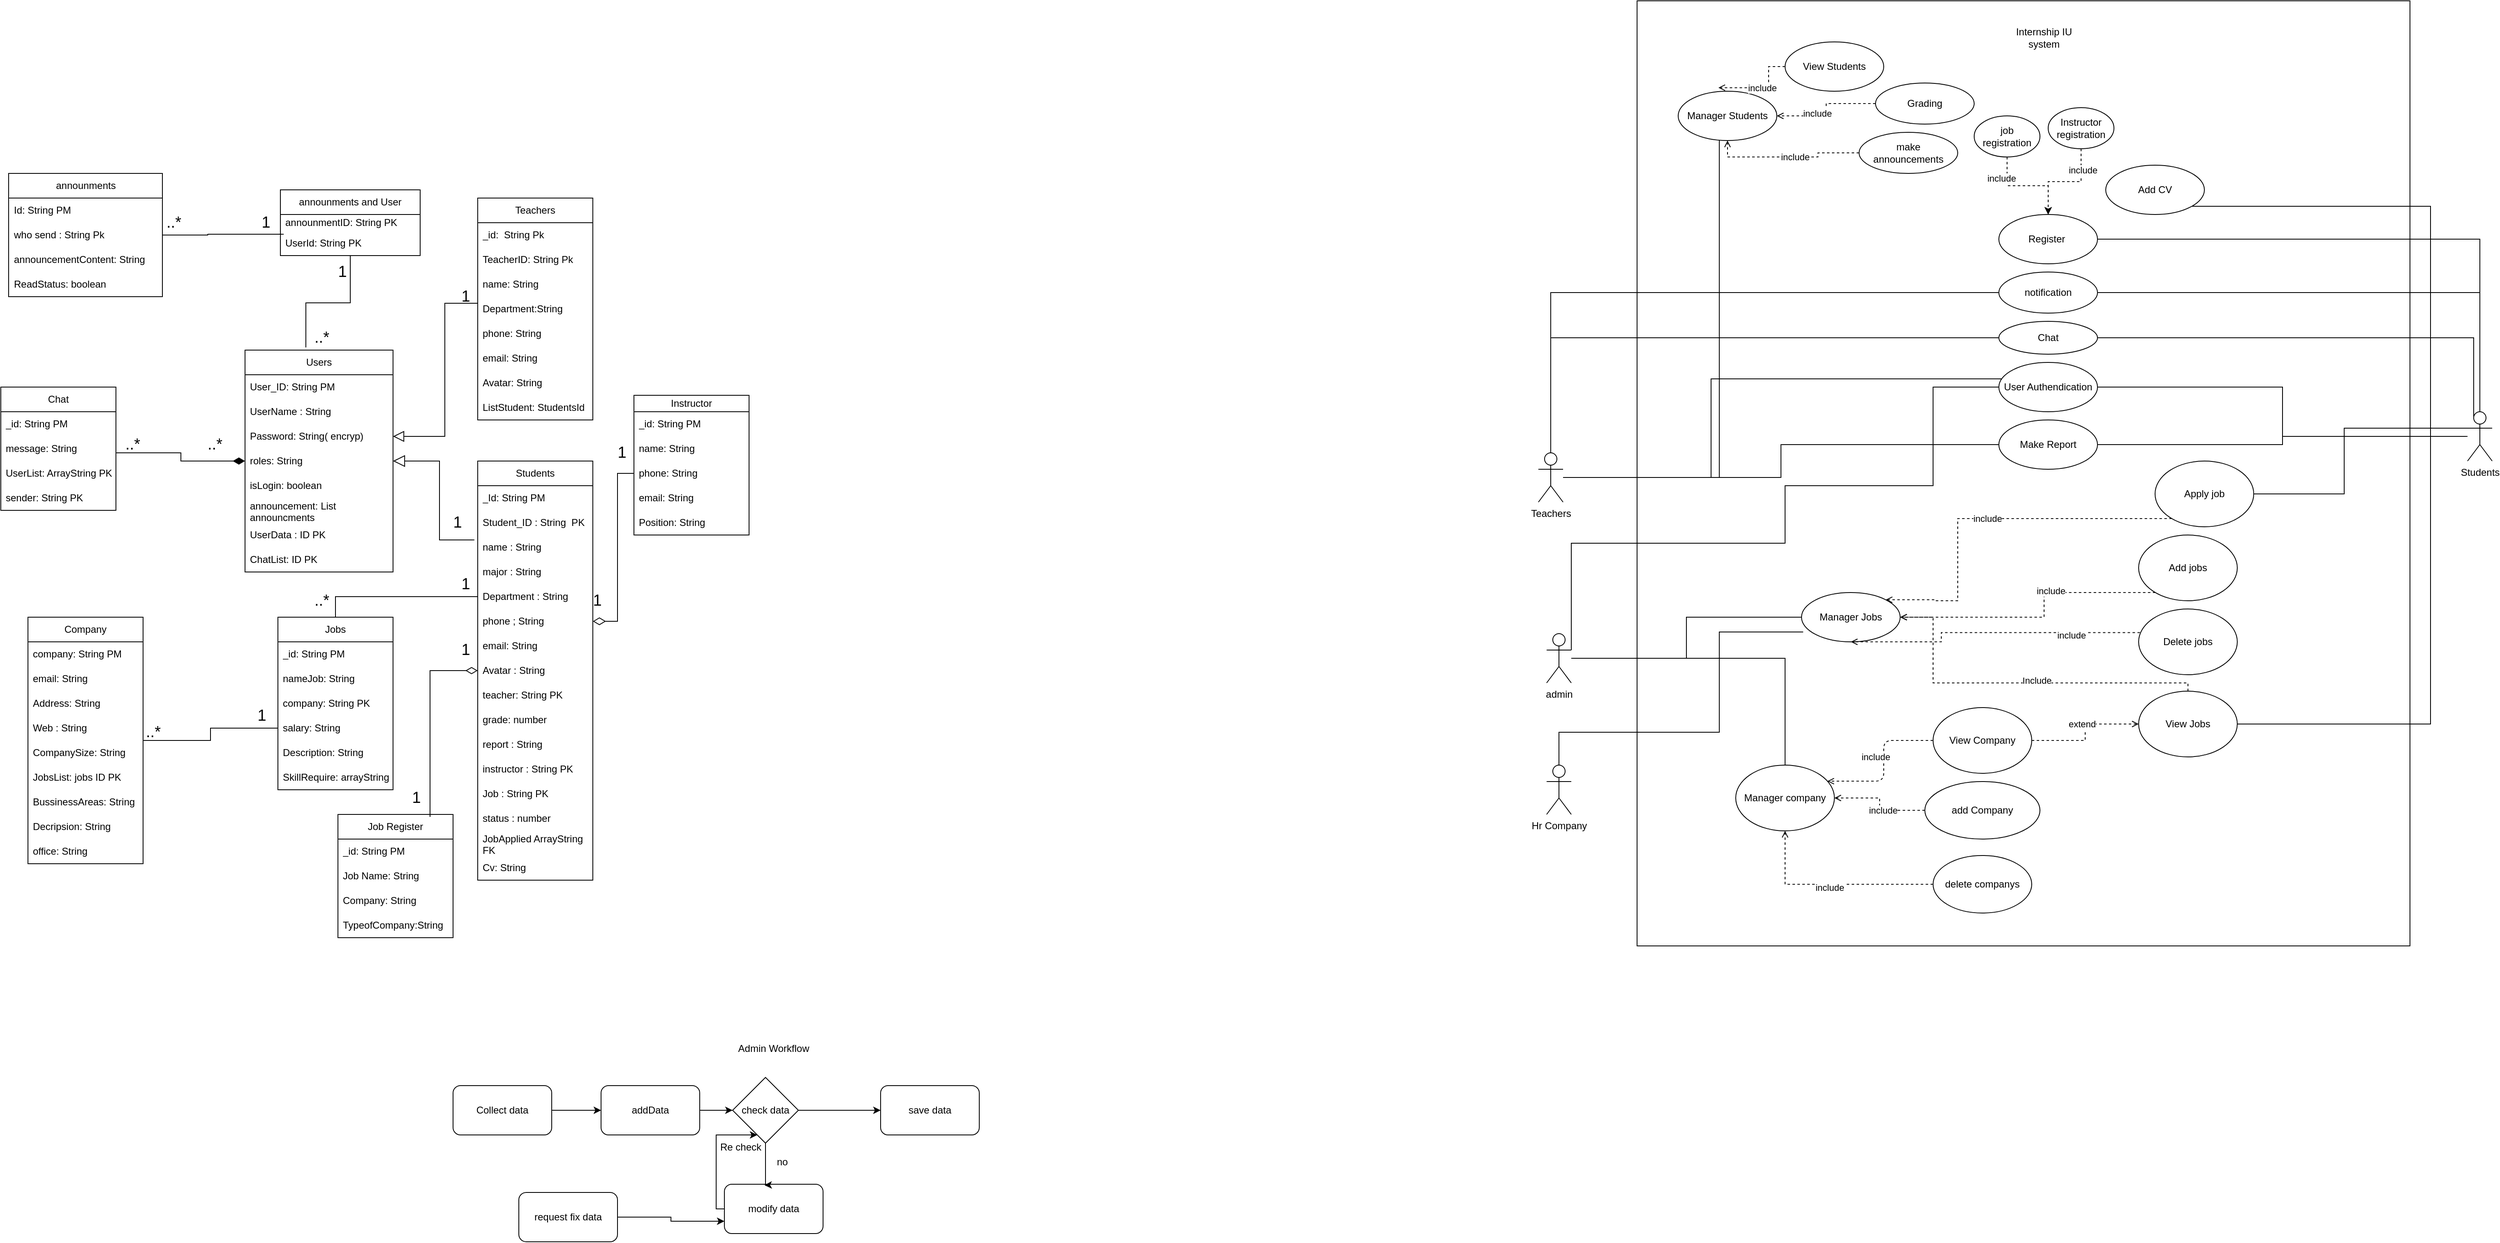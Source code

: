 <mxfile version="24.0.6" type="device">
  <diagram name="Page-1" id="r9M0tZBrTMSaQmOEoChf">
    <mxGraphModel dx="4547" dy="1111" grid="1" gridSize="10" guides="1" tooltips="1" connect="1" arrows="1" fold="1" page="1" pageScale="1" pageWidth="827" pageHeight="1169" background="none" math="0" shadow="0">
      <root>
        <mxCell id="0" />
        <mxCell id="1" parent="0" />
        <mxCell id="BqlAcqcdKuZovbx-BmJO-4" value="" style="rounded=0;whiteSpace=wrap;html=1;" parent="1" vertex="1">
          <mxGeometry x="-110" width="940" height="1150" as="geometry" />
        </mxCell>
        <mxCell id="BqlAcqcdKuZovbx-BmJO-5" value="User Authendication" style="ellipse;whiteSpace=wrap;html=1;" parent="1" vertex="1">
          <mxGeometry x="330" y="440" width="120" height="60" as="geometry" />
        </mxCell>
        <mxCell id="BqlAcqcdKuZovbx-BmJO-6" value="Add CV" style="ellipse;whiteSpace=wrap;html=1;" parent="1" vertex="1">
          <mxGeometry x="460" y="200" width="120" height="60" as="geometry" />
        </mxCell>
        <mxCell id="BqlAcqcdKuZovbx-BmJO-7" value="Make Report" style="ellipse;whiteSpace=wrap;html=1;" parent="1" vertex="1">
          <mxGeometry x="330" y="510" width="120" height="60" as="geometry" />
        </mxCell>
        <mxCell id="BqlAcqcdKuZovbx-BmJO-37" style="edgeStyle=orthogonalEdgeStyle;rounded=0;orthogonalLoop=1;jettySize=auto;html=1;endArrow=none;endFill=0;" parent="1" source="BqlAcqcdKuZovbx-BmJO-8" target="BqlAcqcdKuZovbx-BmJO-6" edge="1">
          <mxGeometry relative="1" as="geometry">
            <Array as="points">
              <mxPoint x="855" y="530" />
              <mxPoint x="855" y="250" />
            </Array>
          </mxGeometry>
        </mxCell>
        <mxCell id="BqlAcqcdKuZovbx-BmJO-39" style="edgeStyle=orthogonalEdgeStyle;rounded=0;orthogonalLoop=1;jettySize=auto;html=1;entryX=1;entryY=0.5;entryDx=0;entryDy=0;endArrow=none;endFill=0;" parent="1" source="BqlAcqcdKuZovbx-BmJO-8" target="BqlAcqcdKuZovbx-BmJO-5" edge="1">
          <mxGeometry relative="1" as="geometry" />
        </mxCell>
        <mxCell id="BqlAcqcdKuZovbx-BmJO-42" style="edgeStyle=orthogonalEdgeStyle;rounded=0;orthogonalLoop=1;jettySize=auto;html=1;endArrow=none;endFill=0;" parent="1" source="BqlAcqcdKuZovbx-BmJO-8" target="BqlAcqcdKuZovbx-BmJO-7" edge="1">
          <mxGeometry relative="1" as="geometry" />
        </mxCell>
        <mxCell id="BqlAcqcdKuZovbx-BmJO-43" style="edgeStyle=orthogonalEdgeStyle;rounded=0;orthogonalLoop=1;jettySize=auto;html=1;endArrow=none;endFill=0;" parent="1" source="BqlAcqcdKuZovbx-BmJO-8" target="BqlAcqcdKuZovbx-BmJO-11" edge="1">
          <mxGeometry relative="1" as="geometry">
            <Array as="points">
              <mxPoint x="855" y="880" />
            </Array>
          </mxGeometry>
        </mxCell>
        <mxCell id="BqlAcqcdKuZovbx-BmJO-44" style="edgeStyle=orthogonalEdgeStyle;rounded=0;orthogonalLoop=1;jettySize=auto;html=1;endArrow=none;endFill=0;" parent="1" source="BqlAcqcdKuZovbx-BmJO-8" target="BqlAcqcdKuZovbx-BmJO-12" edge="1">
          <mxGeometry relative="1" as="geometry">
            <Array as="points">
              <mxPoint x="750" y="520" />
              <mxPoint x="750" y="600" />
            </Array>
          </mxGeometry>
        </mxCell>
        <mxCell id="BqlAcqcdKuZovbx-BmJO-8" value="Students" style="shape=umlActor;verticalLabelPosition=bottom;verticalAlign=top;html=1;outlineConnect=0;" parent="1" vertex="1">
          <mxGeometry x="900" y="500" width="30" height="60" as="geometry" />
        </mxCell>
        <mxCell id="BqlAcqcdKuZovbx-BmJO-36" style="edgeStyle=orthogonalEdgeStyle;rounded=0;orthogonalLoop=1;jettySize=auto;html=1;endArrow=none;endFill=0;" parent="1" source="BqlAcqcdKuZovbx-BmJO-9" target="BqlAcqcdKuZovbx-BmJO-23" edge="1">
          <mxGeometry relative="1" as="geometry">
            <Array as="points">
              <mxPoint x="-10" y="580" />
            </Array>
          </mxGeometry>
        </mxCell>
        <mxCell id="BqlAcqcdKuZovbx-BmJO-38" style="edgeStyle=orthogonalEdgeStyle;rounded=0;orthogonalLoop=1;jettySize=auto;html=1;endArrow=none;endFill=0;" parent="1" source="BqlAcqcdKuZovbx-BmJO-9" target="BqlAcqcdKuZovbx-BmJO-5" edge="1">
          <mxGeometry relative="1" as="geometry">
            <Array as="points">
              <mxPoint x="-20" y="580" />
              <mxPoint x="-20" y="460" />
            </Array>
          </mxGeometry>
        </mxCell>
        <mxCell id="BqlAcqcdKuZovbx-BmJO-40" style="edgeStyle=orthogonalEdgeStyle;rounded=0;orthogonalLoop=1;jettySize=auto;html=1;endArrow=none;endFill=0;" parent="1" source="BqlAcqcdKuZovbx-BmJO-9" target="BqlAcqcdKuZovbx-BmJO-7" edge="1">
          <mxGeometry relative="1" as="geometry" />
        </mxCell>
        <mxCell id="BqlAcqcdKuZovbx-BmJO-9" value="Teachers" style="shape=umlActor;verticalLabelPosition=bottom;verticalAlign=top;html=1;outlineConnect=0;" parent="1" vertex="1">
          <mxGeometry x="-230" y="550" width="30" height="60" as="geometry" />
        </mxCell>
        <mxCell id="BqlAcqcdKuZovbx-BmJO-10" value="Manager Jobs" style="ellipse;whiteSpace=wrap;html=1;" parent="1" vertex="1">
          <mxGeometry x="90" y="720" width="120" height="60" as="geometry" />
        </mxCell>
        <mxCell id="BqlAcqcdKuZovbx-BmJO-15" style="edgeStyle=orthogonalEdgeStyle;rounded=0;orthogonalLoop=1;jettySize=auto;html=1;dashed=1;endArrow=open;endFill=0;" parent="1" source="BqlAcqcdKuZovbx-BmJO-11" target="BqlAcqcdKuZovbx-BmJO-10" edge="1">
          <mxGeometry relative="1" as="geometry">
            <Array as="points">
              <mxPoint x="560" y="830" />
              <mxPoint x="250" y="830" />
              <mxPoint x="250" y="750" />
            </Array>
          </mxGeometry>
        </mxCell>
        <mxCell id="BqlAcqcdKuZovbx-BmJO-19" value="Include" style="edgeLabel;html=1;align=center;verticalAlign=middle;resizable=0;points=[];" parent="BqlAcqcdKuZovbx-BmJO-15" vertex="1" connectable="0">
          <mxGeometry x="-0.119" y="-3" relative="1" as="geometry">
            <mxPoint as="offset" />
          </mxGeometry>
        </mxCell>
        <mxCell id="BqlAcqcdKuZovbx-BmJO-11" value="View Jobs" style="ellipse;whiteSpace=wrap;html=1;" parent="1" vertex="1">
          <mxGeometry x="500" y="840" width="120" height="80" as="geometry" />
        </mxCell>
        <mxCell id="BqlAcqcdKuZovbx-BmJO-16" value="include" style="edgeStyle=orthogonalEdgeStyle;rounded=0;orthogonalLoop=1;jettySize=auto;html=1;entryX=1;entryY=0;entryDx=0;entryDy=0;dashed=1;endArrow=open;endFill=0;" parent="1" source="BqlAcqcdKuZovbx-BmJO-12" target="BqlAcqcdKuZovbx-BmJO-10" edge="1">
          <mxGeometry relative="1" as="geometry">
            <Array as="points">
              <mxPoint x="280" y="630" />
              <mxPoint x="280" y="730" />
              <mxPoint x="252" y="730" />
            </Array>
          </mxGeometry>
        </mxCell>
        <mxCell id="BqlAcqcdKuZovbx-BmJO-12" value="Apply job" style="ellipse;whiteSpace=wrap;html=1;" parent="1" vertex="1">
          <mxGeometry x="520" y="560" width="120" height="80" as="geometry" />
        </mxCell>
        <mxCell id="BqlAcqcdKuZovbx-BmJO-17" style="edgeStyle=orthogonalEdgeStyle;rounded=0;orthogonalLoop=1;jettySize=auto;html=1;dashed=1;endArrow=open;endFill=0;" parent="1" source="BqlAcqcdKuZovbx-BmJO-13" target="BqlAcqcdKuZovbx-BmJO-10" edge="1">
          <mxGeometry relative="1" as="geometry">
            <Array as="points">
              <mxPoint x="385" y="720" />
              <mxPoint x="385" y="750" />
            </Array>
          </mxGeometry>
        </mxCell>
        <mxCell id="BqlAcqcdKuZovbx-BmJO-21" value="include" style="edgeLabel;html=1;align=center;verticalAlign=middle;resizable=0;points=[];" parent="BqlAcqcdKuZovbx-BmJO-17" vertex="1" connectable="0">
          <mxGeometry x="-0.247" y="-2" relative="1" as="geometry">
            <mxPoint as="offset" />
          </mxGeometry>
        </mxCell>
        <mxCell id="BqlAcqcdKuZovbx-BmJO-13" value="Add jobs" style="ellipse;whiteSpace=wrap;html=1;" parent="1" vertex="1">
          <mxGeometry x="500" y="650" width="120" height="80" as="geometry" />
        </mxCell>
        <mxCell id="BqlAcqcdKuZovbx-BmJO-18" style="edgeStyle=orthogonalEdgeStyle;rounded=0;orthogonalLoop=1;jettySize=auto;html=1;dashed=1;endArrow=open;endFill=0;" parent="1" target="BqlAcqcdKuZovbx-BmJO-10" edge="1">
          <mxGeometry relative="1" as="geometry">
            <mxPoint x="507.6" y="768.79" as="sourcePoint" />
            <mxPoint x="260.026" y="760.003" as="targetPoint" />
            <Array as="points">
              <mxPoint x="260" y="769" />
              <mxPoint x="260" y="780" />
            </Array>
          </mxGeometry>
        </mxCell>
        <mxCell id="BqlAcqcdKuZovbx-BmJO-20" value="include" style="edgeLabel;html=1;align=center;verticalAlign=middle;resizable=0;points=[];" parent="BqlAcqcdKuZovbx-BmJO-18" vertex="1" connectable="0">
          <mxGeometry x="-0.514" y="3" relative="1" as="geometry">
            <mxPoint as="offset" />
          </mxGeometry>
        </mxCell>
        <mxCell id="BqlAcqcdKuZovbx-BmJO-14" value="Delete jobs" style="ellipse;whiteSpace=wrap;html=1;" parent="1" vertex="1">
          <mxGeometry x="500" y="740" width="120" height="80" as="geometry" />
        </mxCell>
        <mxCell id="BqlAcqcdKuZovbx-BmJO-30" style="edgeStyle=orthogonalEdgeStyle;rounded=0;orthogonalLoop=1;jettySize=auto;html=1;dashed=1;endArrow=open;endFill=0;" parent="1" source="BqlAcqcdKuZovbx-BmJO-22" target="BqlAcqcdKuZovbx-BmJO-23" edge="1">
          <mxGeometry relative="1" as="geometry" />
        </mxCell>
        <mxCell id="BqlAcqcdKuZovbx-BmJO-34" value="include" style="edgeLabel;html=1;align=center;verticalAlign=middle;resizable=0;points=[];" parent="BqlAcqcdKuZovbx-BmJO-30" vertex="1" connectable="0">
          <mxGeometry x="0.274" y="-3" relative="1" as="geometry">
            <mxPoint as="offset" />
          </mxGeometry>
        </mxCell>
        <mxCell id="BqlAcqcdKuZovbx-BmJO-22" value="Grading" style="ellipse;whiteSpace=wrap;html=1;" parent="1" vertex="1">
          <mxGeometry x="180" y="100" width="120" height="50" as="geometry" />
        </mxCell>
        <mxCell id="BqlAcqcdKuZovbx-BmJO-23" value="Manager Students" style="ellipse;whiteSpace=wrap;html=1;" parent="1" vertex="1">
          <mxGeometry x="-60" y="110" width="120" height="60" as="geometry" />
        </mxCell>
        <mxCell id="BqlAcqcdKuZovbx-BmJO-33" style="edgeStyle=orthogonalEdgeStyle;rounded=0;orthogonalLoop=1;jettySize=auto;html=1;entryX=0.5;entryY=1;entryDx=0;entryDy=0;dashed=1;endArrow=open;endFill=0;" parent="1" source="BqlAcqcdKuZovbx-BmJO-26" target="BqlAcqcdKuZovbx-BmJO-23" edge="1">
          <mxGeometry relative="1" as="geometry" />
        </mxCell>
        <mxCell id="BqlAcqcdKuZovbx-BmJO-35" value="include" style="edgeLabel;html=1;align=center;verticalAlign=middle;resizable=0;points=[];" parent="BqlAcqcdKuZovbx-BmJO-33" vertex="1" connectable="0">
          <mxGeometry x="-0.103" relative="1" as="geometry">
            <mxPoint as="offset" />
          </mxGeometry>
        </mxCell>
        <mxCell id="BqlAcqcdKuZovbx-BmJO-26" value="make announcements" style="ellipse;whiteSpace=wrap;html=1;" parent="1" vertex="1">
          <mxGeometry x="160" y="160" width="120" height="50" as="geometry" />
        </mxCell>
        <mxCell id="BqlAcqcdKuZovbx-BmJO-46" style="edgeStyle=orthogonalEdgeStyle;rounded=0;orthogonalLoop=1;jettySize=auto;html=1;endArrow=none;endFill=0;" parent="1" source="BqlAcqcdKuZovbx-BmJO-45" target="BqlAcqcdKuZovbx-BmJO-10" edge="1">
          <mxGeometry relative="1" as="geometry" />
        </mxCell>
        <mxCell id="BqlAcqcdKuZovbx-BmJO-63" style="edgeStyle=orthogonalEdgeStyle;rounded=0;orthogonalLoop=1;jettySize=auto;html=1;endArrow=none;endFill=0;" parent="1" source="BqlAcqcdKuZovbx-BmJO-45" target="BqlAcqcdKuZovbx-BmJO-62" edge="1">
          <mxGeometry relative="1" as="geometry" />
        </mxCell>
        <mxCell id="BqlAcqcdKuZovbx-BmJO-45" value="admin" style="shape=umlActor;verticalLabelPosition=bottom;verticalAlign=top;html=1;outlineConnect=0;" parent="1" vertex="1">
          <mxGeometry x="-220" y="770" width="30" height="60" as="geometry" />
        </mxCell>
        <mxCell id="BqlAcqcdKuZovbx-BmJO-47" value="Internship IU system" style="text;html=1;strokeColor=none;fillColor=none;align=center;verticalAlign=middle;whiteSpace=wrap;rounded=0;" parent="1" vertex="1">
          <mxGeometry x="330" y="30" width="110" height="30" as="geometry" />
        </mxCell>
        <mxCell id="BqlAcqcdKuZovbx-BmJO-49" style="edgeStyle=orthogonalEdgeStyle;rounded=0;orthogonalLoop=1;jettySize=auto;html=1;endArrow=none;endFill=0;" parent="1" source="BqlAcqcdKuZovbx-BmJO-48" target="BqlAcqcdKuZovbx-BmJO-9" edge="1">
          <mxGeometry relative="1" as="geometry" />
        </mxCell>
        <mxCell id="BqlAcqcdKuZovbx-BmJO-50" style="edgeStyle=orthogonalEdgeStyle;rounded=0;orthogonalLoop=1;jettySize=auto;html=1;entryX=0.5;entryY=0;entryDx=0;entryDy=0;entryPerimeter=0;endArrow=none;endFill=0;" parent="1" source="BqlAcqcdKuZovbx-BmJO-48" target="BqlAcqcdKuZovbx-BmJO-8" edge="1">
          <mxGeometry relative="1" as="geometry" />
        </mxCell>
        <mxCell id="BqlAcqcdKuZovbx-BmJO-48" value="notification" style="ellipse;whiteSpace=wrap;html=1;" parent="1" vertex="1">
          <mxGeometry x="330" y="330" width="120" height="50" as="geometry" />
        </mxCell>
        <mxCell id="BqlAcqcdKuZovbx-BmJO-52" style="edgeStyle=orthogonalEdgeStyle;rounded=0;orthogonalLoop=1;jettySize=auto;html=1;endArrow=none;endFill=0;" parent="1" source="BqlAcqcdKuZovbx-BmJO-51" target="BqlAcqcdKuZovbx-BmJO-9" edge="1">
          <mxGeometry relative="1" as="geometry" />
        </mxCell>
        <mxCell id="BqlAcqcdKuZovbx-BmJO-53" style="edgeStyle=orthogonalEdgeStyle;rounded=0;orthogonalLoop=1;jettySize=auto;html=1;entryX=0.25;entryY=0.1;entryDx=0;entryDy=0;entryPerimeter=0;endArrow=none;endFill=0;" parent="1" source="BqlAcqcdKuZovbx-BmJO-51" target="BqlAcqcdKuZovbx-BmJO-8" edge="1">
          <mxGeometry relative="1" as="geometry" />
        </mxCell>
        <mxCell id="BqlAcqcdKuZovbx-BmJO-51" value="Chat" style="ellipse;whiteSpace=wrap;html=1;" parent="1" vertex="1">
          <mxGeometry x="330" y="390" width="120" height="40" as="geometry" />
        </mxCell>
        <mxCell id="BqlAcqcdKuZovbx-BmJO-55" value="include" style="edgeStyle=orthogonalEdgeStyle;rounded=0;orthogonalLoop=1;jettySize=auto;html=1;entryX=0.408;entryY=-0.071;entryDx=0;entryDy=0;entryPerimeter=0;endArrow=open;endFill=0;dashed=1;" parent="1" source="BqlAcqcdKuZovbx-BmJO-54" target="BqlAcqcdKuZovbx-BmJO-23" edge="1">
          <mxGeometry relative="1" as="geometry" />
        </mxCell>
        <mxCell id="BqlAcqcdKuZovbx-BmJO-54" value="View Students" style="ellipse;whiteSpace=wrap;html=1;" parent="1" vertex="1">
          <mxGeometry x="70" y="50" width="120" height="60" as="geometry" />
        </mxCell>
        <mxCell id="BqlAcqcdKuZovbx-BmJO-58" style="edgeStyle=orthogonalEdgeStyle;rounded=0;orthogonalLoop=1;jettySize=auto;html=1;dashed=1;endArrow=open;endFill=0;" parent="1" source="BqlAcqcdKuZovbx-BmJO-57" target="BqlAcqcdKuZovbx-BmJO-11" edge="1">
          <mxGeometry relative="1" as="geometry" />
        </mxCell>
        <mxCell id="BqlAcqcdKuZovbx-BmJO-59" value="extend" style="edgeLabel;html=1;align=center;verticalAlign=middle;resizable=0;points=[];" parent="BqlAcqcdKuZovbx-BmJO-58" vertex="1" connectable="0">
          <mxGeometry x="0.124" y="4" relative="1" as="geometry">
            <mxPoint y="-1" as="offset" />
          </mxGeometry>
        </mxCell>
        <mxCell id="BqlAcqcdKuZovbx-BmJO-64" style="edgeStyle=orthogonalEdgeStyle;orthogonalLoop=1;jettySize=auto;html=1;entryX=0.929;entryY=0.244;entryDx=0;entryDy=0;entryPerimeter=0;endArrow=open;endFill=0;strokeColor=default;dashed=1;rounded=1;" parent="1" source="BqlAcqcdKuZovbx-BmJO-57" target="BqlAcqcdKuZovbx-BmJO-62" edge="1">
          <mxGeometry relative="1" as="geometry" />
        </mxCell>
        <mxCell id="BqlAcqcdKuZovbx-BmJO-57" value="View Company" style="ellipse;whiteSpace=wrap;html=1;" parent="1" vertex="1">
          <mxGeometry x="250" y="860" width="120" height="80" as="geometry" />
        </mxCell>
        <mxCell id="BqlAcqcdKuZovbx-BmJO-65" style="edgeStyle=orthogonalEdgeStyle;rounded=0;orthogonalLoop=1;jettySize=auto;html=1;entryX=1;entryY=0.5;entryDx=0;entryDy=0;dashed=1;endArrow=open;endFill=0;" parent="1" source="BqlAcqcdKuZovbx-BmJO-60" target="BqlAcqcdKuZovbx-BmJO-62" edge="1">
          <mxGeometry relative="1" as="geometry" />
        </mxCell>
        <mxCell id="BqlAcqcdKuZovbx-BmJO-60" value="add Company" style="ellipse;whiteSpace=wrap;html=1;" parent="1" vertex="1">
          <mxGeometry x="240" y="950" width="140" height="70" as="geometry" />
        </mxCell>
        <mxCell id="BqlAcqcdKuZovbx-BmJO-66" style="edgeStyle=orthogonalEdgeStyle;rounded=0;orthogonalLoop=1;jettySize=auto;html=1;endArrow=open;endFill=0;dashed=1;" parent="1" source="BqlAcqcdKuZovbx-BmJO-61" target="BqlAcqcdKuZovbx-BmJO-62" edge="1">
          <mxGeometry relative="1" as="geometry" />
        </mxCell>
        <mxCell id="BqlAcqcdKuZovbx-BmJO-67" value="include" style="edgeLabel;html=1;align=center;verticalAlign=middle;resizable=0;points=[];" parent="BqlAcqcdKuZovbx-BmJO-66" vertex="1" connectable="0">
          <mxGeometry x="0.029" y="4" relative="1" as="geometry">
            <mxPoint as="offset" />
          </mxGeometry>
        </mxCell>
        <mxCell id="BqlAcqcdKuZovbx-BmJO-61" value="delete companys" style="ellipse;whiteSpace=wrap;html=1;" parent="1" vertex="1">
          <mxGeometry x="250" y="1040" width="120" height="70" as="geometry" />
        </mxCell>
        <mxCell id="BqlAcqcdKuZovbx-BmJO-62" value="Manager company" style="ellipse;whiteSpace=wrap;html=1;" parent="1" vertex="1">
          <mxGeometry x="10" y="930" width="120" height="80" as="geometry" />
        </mxCell>
        <mxCell id="BqlAcqcdKuZovbx-BmJO-68" value="include" style="edgeLabel;html=1;align=center;verticalAlign=middle;resizable=0;points=[];" parent="1" vertex="1" connectable="0">
          <mxGeometry x="140" y="1089" as="geometry">
            <mxPoint x="49" y="-104" as="offset" />
          </mxGeometry>
        </mxCell>
        <mxCell id="BqlAcqcdKuZovbx-BmJO-69" value="include" style="edgeLabel;html=1;align=center;verticalAlign=middle;resizable=0;points=[];" parent="1" vertex="1" connectable="0">
          <mxGeometry x="180" y="920" as="geometry" />
        </mxCell>
        <mxCell id="u9Er_LtnagQ2kpu3WRNx-10" value="Users" style="swimlane;fontStyle=0;childLayout=stackLayout;horizontal=1;startSize=30;horizontalStack=0;resizeParent=1;resizeParentMax=0;resizeLast=0;collapsible=1;marginBottom=0;whiteSpace=wrap;html=1;" parent="1" vertex="1">
          <mxGeometry x="-1803" y="425" width="180" height="270" as="geometry" />
        </mxCell>
        <mxCell id="u9Er_LtnagQ2kpu3WRNx-11" value="User_ID: String PM" style="text;strokeColor=none;fillColor=none;align=left;verticalAlign=middle;spacingLeft=4;spacingRight=4;overflow=hidden;points=[[0,0.5],[1,0.5]];portConstraint=eastwest;rotatable=0;whiteSpace=wrap;html=1;" parent="u9Er_LtnagQ2kpu3WRNx-10" vertex="1">
          <mxGeometry y="30" width="180" height="30" as="geometry" />
        </mxCell>
        <mxCell id="u9Er_LtnagQ2kpu3WRNx-12" value="UserName : String&amp;nbsp;" style="text;strokeColor=none;fillColor=none;align=left;verticalAlign=middle;spacingLeft=4;spacingRight=4;overflow=hidden;points=[[0,0.5],[1,0.5]];portConstraint=eastwest;rotatable=0;whiteSpace=wrap;html=1;" parent="u9Er_LtnagQ2kpu3WRNx-10" vertex="1">
          <mxGeometry y="60" width="180" height="30" as="geometry" />
        </mxCell>
        <mxCell id="u9Er_LtnagQ2kpu3WRNx-13" value="Password: String( encryp)" style="text;strokeColor=none;fillColor=none;align=left;verticalAlign=middle;spacingLeft=4;spacingRight=4;overflow=hidden;points=[[0,0.5],[1,0.5]];portConstraint=eastwest;rotatable=0;whiteSpace=wrap;html=1;" parent="u9Er_LtnagQ2kpu3WRNx-10" vertex="1">
          <mxGeometry y="90" width="180" height="30" as="geometry" />
        </mxCell>
        <mxCell id="MstKCb5iVUVblO_6ebGy-1" value="roles: String" style="text;strokeColor=none;fillColor=none;align=left;verticalAlign=middle;spacingLeft=4;spacingRight=4;overflow=hidden;points=[[0,0.5],[1,0.5]];portConstraint=eastwest;rotatable=0;whiteSpace=wrap;html=1;" parent="u9Er_LtnagQ2kpu3WRNx-10" vertex="1">
          <mxGeometry y="120" width="180" height="30" as="geometry" />
        </mxCell>
        <mxCell id="u9Er_LtnagQ2kpu3WRNx-15" value="isLogin: boolean" style="text;strokeColor=none;fillColor=none;align=left;verticalAlign=middle;spacingLeft=4;spacingRight=4;overflow=hidden;points=[[0,0.5],[1,0.5]];portConstraint=eastwest;rotatable=0;whiteSpace=wrap;html=1;" parent="u9Er_LtnagQ2kpu3WRNx-10" vertex="1">
          <mxGeometry y="150" width="180" height="30" as="geometry" />
        </mxCell>
        <mxCell id="MstKCb5iVUVblO_6ebGy-3" value="announcement: List announcments" style="text;strokeColor=none;fillColor=none;align=left;verticalAlign=middle;spacingLeft=4;spacingRight=4;overflow=hidden;points=[[0,0.5],[1,0.5]];portConstraint=eastwest;rotatable=0;whiteSpace=wrap;html=1;" parent="u9Er_LtnagQ2kpu3WRNx-10" vertex="1">
          <mxGeometry y="180" width="180" height="30" as="geometry" />
        </mxCell>
        <mxCell id="MstKCb5iVUVblO_6ebGy-97" value="UserData : ID PK" style="text;strokeColor=none;fillColor=none;align=left;verticalAlign=middle;spacingLeft=4;spacingRight=4;overflow=hidden;points=[[0,0.5],[1,0.5]];portConstraint=eastwest;rotatable=0;whiteSpace=wrap;html=1;" parent="u9Er_LtnagQ2kpu3WRNx-10" vertex="1">
          <mxGeometry y="210" width="180" height="30" as="geometry" />
        </mxCell>
        <mxCell id="MstKCb5iVUVblO_6ebGy-2" value="ChatList: ID PK" style="text;strokeColor=none;fillColor=none;align=left;verticalAlign=middle;spacingLeft=4;spacingRight=4;overflow=hidden;points=[[0,0.5],[1,0.5]];portConstraint=eastwest;rotatable=0;whiteSpace=wrap;html=1;" parent="u9Er_LtnagQ2kpu3WRNx-10" vertex="1">
          <mxGeometry y="240" width="180" height="30" as="geometry" />
        </mxCell>
        <mxCell id="u9Er_LtnagQ2kpu3WRNx-17" value="Students" style="swimlane;fontStyle=0;childLayout=stackLayout;horizontal=1;startSize=30;horizontalStack=0;resizeParent=1;resizeParentMax=0;resizeLast=0;collapsible=1;marginBottom=0;whiteSpace=wrap;html=1;" parent="1" vertex="1">
          <mxGeometry x="-1520" y="560" width="140" height="510" as="geometry" />
        </mxCell>
        <mxCell id="MstKCb5iVUVblO_6ebGy-20" value="_Id: String PM" style="text;strokeColor=none;fillColor=none;align=left;verticalAlign=middle;spacingLeft=4;spacingRight=4;overflow=hidden;points=[[0,0.5],[1,0.5]];portConstraint=eastwest;rotatable=0;whiteSpace=wrap;html=1;" parent="u9Er_LtnagQ2kpu3WRNx-17" vertex="1">
          <mxGeometry y="30" width="140" height="30" as="geometry" />
        </mxCell>
        <mxCell id="u9Er_LtnagQ2kpu3WRNx-18" value="Student_ID : String&amp;nbsp; PK&amp;nbsp;" style="text;strokeColor=none;fillColor=none;align=left;verticalAlign=middle;spacingLeft=4;spacingRight=4;overflow=hidden;points=[[0,0.5],[1,0.5]];portConstraint=eastwest;rotatable=0;whiteSpace=wrap;html=1;" parent="u9Er_LtnagQ2kpu3WRNx-17" vertex="1">
          <mxGeometry y="60" width="140" height="30" as="geometry" />
        </mxCell>
        <mxCell id="MstKCb5iVUVblO_6ebGy-9" value="name : String&amp;nbsp;" style="text;strokeColor=none;fillColor=none;align=left;verticalAlign=middle;spacingLeft=4;spacingRight=4;overflow=hidden;points=[[0,0.5],[1,0.5]];portConstraint=eastwest;rotatable=0;whiteSpace=wrap;html=1;" parent="u9Er_LtnagQ2kpu3WRNx-17" vertex="1">
          <mxGeometry y="90" width="140" height="30" as="geometry" />
        </mxCell>
        <mxCell id="u9Er_LtnagQ2kpu3WRNx-19" value="major : String&amp;nbsp;" style="text;strokeColor=none;fillColor=none;align=left;verticalAlign=middle;spacingLeft=4;spacingRight=4;overflow=hidden;points=[[0,0.5],[1,0.5]];portConstraint=eastwest;rotatable=0;whiteSpace=wrap;html=1;" parent="u9Er_LtnagQ2kpu3WRNx-17" vertex="1">
          <mxGeometry y="120" width="140" height="30" as="geometry" />
        </mxCell>
        <mxCell id="MstKCb5iVUVblO_6ebGy-14" value="Department : String&amp;nbsp;" style="text;strokeColor=none;fillColor=none;align=left;verticalAlign=middle;spacingLeft=4;spacingRight=4;overflow=hidden;points=[[0,0.5],[1,0.5]];portConstraint=eastwest;rotatable=0;whiteSpace=wrap;html=1;" parent="u9Er_LtnagQ2kpu3WRNx-17" vertex="1">
          <mxGeometry y="150" width="140" height="30" as="geometry" />
        </mxCell>
        <mxCell id="MstKCb5iVUVblO_6ebGy-10" value="phone ; String" style="text;strokeColor=none;fillColor=none;align=left;verticalAlign=middle;spacingLeft=4;spacingRight=4;overflow=hidden;points=[[0,0.5],[1,0.5]];portConstraint=eastwest;rotatable=0;whiteSpace=wrap;html=1;" parent="u9Er_LtnagQ2kpu3WRNx-17" vertex="1">
          <mxGeometry y="180" width="140" height="30" as="geometry" />
        </mxCell>
        <mxCell id="MstKCb5iVUVblO_6ebGy-15" value="email: String" style="text;strokeColor=none;fillColor=none;align=left;verticalAlign=middle;spacingLeft=4;spacingRight=4;overflow=hidden;points=[[0,0.5],[1,0.5]];portConstraint=eastwest;rotatable=0;whiteSpace=wrap;html=1;" parent="u9Er_LtnagQ2kpu3WRNx-17" vertex="1">
          <mxGeometry y="210" width="140" height="30" as="geometry" />
        </mxCell>
        <mxCell id="MstKCb5iVUVblO_6ebGy-11" value="Avatar : String" style="text;strokeColor=none;fillColor=none;align=left;verticalAlign=middle;spacingLeft=4;spacingRight=4;overflow=hidden;points=[[0,0.5],[1,0.5]];portConstraint=eastwest;rotatable=0;whiteSpace=wrap;html=1;" parent="u9Er_LtnagQ2kpu3WRNx-17" vertex="1">
          <mxGeometry y="240" width="140" height="30" as="geometry" />
        </mxCell>
        <mxCell id="MstKCb5iVUVblO_6ebGy-12" value="teacher: String PK" style="text;strokeColor=none;fillColor=none;align=left;verticalAlign=middle;spacingLeft=4;spacingRight=4;overflow=hidden;points=[[0,0.5],[1,0.5]];portConstraint=eastwest;rotatable=0;whiteSpace=wrap;html=1;" parent="u9Er_LtnagQ2kpu3WRNx-17" vertex="1">
          <mxGeometry y="270" width="140" height="30" as="geometry" />
        </mxCell>
        <mxCell id="u9Er_LtnagQ2kpu3WRNx-54" value="grade: number" style="text;strokeColor=none;fillColor=none;align=left;verticalAlign=middle;spacingLeft=4;spacingRight=4;overflow=hidden;points=[[0,0.5],[1,0.5]];portConstraint=eastwest;rotatable=0;whiteSpace=wrap;html=1;" parent="u9Er_LtnagQ2kpu3WRNx-17" vertex="1">
          <mxGeometry y="300" width="140" height="30" as="geometry" />
        </mxCell>
        <mxCell id="u9Er_LtnagQ2kpu3WRNx-20" value="report : String" style="text;strokeColor=none;fillColor=none;align=left;verticalAlign=middle;spacingLeft=4;spacingRight=4;overflow=hidden;points=[[0,0.5],[1,0.5]];portConstraint=eastwest;rotatable=0;whiteSpace=wrap;html=1;" parent="u9Er_LtnagQ2kpu3WRNx-17" vertex="1">
          <mxGeometry y="330" width="140" height="30" as="geometry" />
        </mxCell>
        <mxCell id="MstKCb5iVUVblO_6ebGy-16" value="instructor : String PK" style="text;strokeColor=none;fillColor=none;align=left;verticalAlign=middle;spacingLeft=4;spacingRight=4;overflow=hidden;points=[[0,0.5],[1,0.5]];portConstraint=eastwest;rotatable=0;whiteSpace=wrap;html=1;" parent="u9Er_LtnagQ2kpu3WRNx-17" vertex="1">
          <mxGeometry y="360" width="140" height="30" as="geometry" />
        </mxCell>
        <mxCell id="MstKCb5iVUVblO_6ebGy-17" value="Job : String PK" style="text;strokeColor=none;fillColor=none;align=left;verticalAlign=middle;spacingLeft=4;spacingRight=4;overflow=hidden;points=[[0,0.5],[1,0.5]];portConstraint=eastwest;rotatable=0;whiteSpace=wrap;html=1;" parent="u9Er_LtnagQ2kpu3WRNx-17" vertex="1">
          <mxGeometry y="390" width="140" height="30" as="geometry" />
        </mxCell>
        <mxCell id="u9Er_LtnagQ2kpu3WRNx-55" value="status : number" style="text;strokeColor=none;fillColor=none;align=left;verticalAlign=middle;spacingLeft=4;spacingRight=4;overflow=hidden;points=[[0,0.5],[1,0.5]];portConstraint=eastwest;rotatable=0;whiteSpace=wrap;html=1;" parent="u9Er_LtnagQ2kpu3WRNx-17" vertex="1">
          <mxGeometry y="420" width="140" height="30" as="geometry" />
        </mxCell>
        <mxCell id="MstKCb5iVUVblO_6ebGy-19" value="JobApplied ArrayString FK" style="text;strokeColor=none;fillColor=none;align=left;verticalAlign=middle;spacingLeft=4;spacingRight=4;overflow=hidden;points=[[0,0.5],[1,0.5]];portConstraint=eastwest;rotatable=0;whiteSpace=wrap;html=1;" parent="u9Er_LtnagQ2kpu3WRNx-17" vertex="1">
          <mxGeometry y="450" width="140" height="30" as="geometry" />
        </mxCell>
        <mxCell id="u9Er_LtnagQ2kpu3WRNx-53" value="Cv: String&amp;nbsp;" style="text;strokeColor=none;fillColor=none;align=left;verticalAlign=middle;spacingLeft=4;spacingRight=4;overflow=hidden;points=[[0,0.5],[1,0.5]];portConstraint=eastwest;rotatable=0;whiteSpace=wrap;html=1;" parent="u9Er_LtnagQ2kpu3WRNx-17" vertex="1">
          <mxGeometry y="480" width="140" height="30" as="geometry" />
        </mxCell>
        <mxCell id="u9Er_LtnagQ2kpu3WRNx-21" value="Teachers" style="swimlane;fontStyle=0;childLayout=stackLayout;horizontal=1;startSize=30;horizontalStack=0;resizeParent=1;resizeParentMax=0;resizeLast=0;collapsible=1;marginBottom=0;whiteSpace=wrap;html=1;" parent="1" vertex="1">
          <mxGeometry x="-1520" y="240" width="140" height="270" as="geometry" />
        </mxCell>
        <mxCell id="MstKCb5iVUVblO_6ebGy-24" value="_id:&amp;nbsp; String Pk" style="text;strokeColor=none;fillColor=none;align=left;verticalAlign=middle;spacingLeft=4;spacingRight=4;overflow=hidden;points=[[0,0.5],[1,0.5]];portConstraint=eastwest;rotatable=0;whiteSpace=wrap;html=1;" parent="u9Er_LtnagQ2kpu3WRNx-21" vertex="1">
          <mxGeometry y="30" width="140" height="30" as="geometry" />
        </mxCell>
        <mxCell id="u9Er_LtnagQ2kpu3WRNx-23" value="TeacherID: String Pk" style="text;strokeColor=none;fillColor=none;align=left;verticalAlign=middle;spacingLeft=4;spacingRight=4;overflow=hidden;points=[[0,0.5],[1,0.5]];portConstraint=eastwest;rotatable=0;whiteSpace=wrap;html=1;" parent="u9Er_LtnagQ2kpu3WRNx-21" vertex="1">
          <mxGeometry y="60" width="140" height="30" as="geometry" />
        </mxCell>
        <mxCell id="u9Er_LtnagQ2kpu3WRNx-22" value="name: String&amp;nbsp;" style="text;strokeColor=none;fillColor=none;align=left;verticalAlign=middle;spacingLeft=4;spacingRight=4;overflow=hidden;points=[[0,0.5],[1,0.5]];portConstraint=eastwest;rotatable=0;whiteSpace=wrap;html=1;" parent="u9Er_LtnagQ2kpu3WRNx-21" vertex="1">
          <mxGeometry y="90" width="140" height="30" as="geometry" />
        </mxCell>
        <mxCell id="u9Er_LtnagQ2kpu3WRNx-31" value="Department:String" style="text;strokeColor=none;fillColor=none;align=left;verticalAlign=middle;spacingLeft=4;spacingRight=4;overflow=hidden;points=[[0,0.5],[1,0.5]];portConstraint=eastwest;rotatable=0;whiteSpace=wrap;html=1;" parent="u9Er_LtnagQ2kpu3WRNx-21" vertex="1">
          <mxGeometry y="120" width="140" height="30" as="geometry" />
        </mxCell>
        <mxCell id="MstKCb5iVUVblO_6ebGy-26" value="phone: String&amp;nbsp;" style="text;strokeColor=none;fillColor=none;align=left;verticalAlign=middle;spacingLeft=4;spacingRight=4;overflow=hidden;points=[[0,0.5],[1,0.5]];portConstraint=eastwest;rotatable=0;whiteSpace=wrap;html=1;" parent="u9Er_LtnagQ2kpu3WRNx-21" vertex="1">
          <mxGeometry y="150" width="140" height="30" as="geometry" />
        </mxCell>
        <mxCell id="MstKCb5iVUVblO_6ebGy-25" value="email: String&amp;nbsp;" style="text;strokeColor=none;fillColor=none;align=left;verticalAlign=middle;spacingLeft=4;spacingRight=4;overflow=hidden;points=[[0,0.5],[1,0.5]];portConstraint=eastwest;rotatable=0;whiteSpace=wrap;html=1;" parent="u9Er_LtnagQ2kpu3WRNx-21" vertex="1">
          <mxGeometry y="180" width="140" height="30" as="geometry" />
        </mxCell>
        <mxCell id="MstKCb5iVUVblO_6ebGy-27" value="Avatar: String" style="text;strokeColor=none;fillColor=none;align=left;verticalAlign=middle;spacingLeft=4;spacingRight=4;overflow=hidden;points=[[0,0.5],[1,0.5]];portConstraint=eastwest;rotatable=0;whiteSpace=wrap;html=1;" parent="u9Er_LtnagQ2kpu3WRNx-21" vertex="1">
          <mxGeometry y="210" width="140" height="30" as="geometry" />
        </mxCell>
        <mxCell id="MstKCb5iVUVblO_6ebGy-36" value="ListStudent: StudentsId" style="text;strokeColor=none;fillColor=none;align=left;verticalAlign=middle;spacingLeft=4;spacingRight=4;overflow=hidden;points=[[0,0.5],[1,0.5]];portConstraint=eastwest;rotatable=0;whiteSpace=wrap;html=1;" parent="u9Er_LtnagQ2kpu3WRNx-21" vertex="1">
          <mxGeometry y="240" width="140" height="30" as="geometry" />
        </mxCell>
        <mxCell id="MstKCb5iVUVblO_6ebGy-94" style="edgeStyle=orthogonalEdgeStyle;rounded=0;orthogonalLoop=1;jettySize=auto;html=1;endArrow=none;endFill=0;" parent="1" source="u9Er_LtnagQ2kpu3WRNx-29" target="MstKCb5iVUVblO_6ebGy-14" edge="1">
          <mxGeometry relative="1" as="geometry" />
        </mxCell>
        <mxCell id="u9Er_LtnagQ2kpu3WRNx-29" value="Jobs" style="swimlane;fontStyle=0;childLayout=stackLayout;horizontal=1;startSize=30;horizontalStack=0;resizeParent=1;resizeParentMax=0;resizeLast=0;collapsible=1;marginBottom=0;whiteSpace=wrap;html=1;" parent="1" vertex="1">
          <mxGeometry x="-1763" y="750" width="140" height="210" as="geometry" />
        </mxCell>
        <mxCell id="u9Er_LtnagQ2kpu3WRNx-30" value="_id: String PM" style="text;strokeColor=none;fillColor=none;align=left;verticalAlign=middle;spacingLeft=4;spacingRight=4;overflow=hidden;points=[[0,0.5],[1,0.5]];portConstraint=eastwest;rotatable=0;whiteSpace=wrap;html=1;" parent="u9Er_LtnagQ2kpu3WRNx-29" vertex="1">
          <mxGeometry y="30" width="140" height="30" as="geometry" />
        </mxCell>
        <mxCell id="u9Er_LtnagQ2kpu3WRNx-24" value="nameJob: String" style="text;strokeColor=none;fillColor=none;align=left;verticalAlign=middle;spacingLeft=4;spacingRight=4;overflow=hidden;points=[[0,0.5],[1,0.5]];portConstraint=eastwest;rotatable=0;whiteSpace=wrap;html=1;" parent="u9Er_LtnagQ2kpu3WRNx-29" vertex="1">
          <mxGeometry y="60" width="140" height="30" as="geometry" />
        </mxCell>
        <mxCell id="MstKCb5iVUVblO_6ebGy-38" value="company: String PK" style="text;strokeColor=none;fillColor=none;align=left;verticalAlign=middle;spacingLeft=4;spacingRight=4;overflow=hidden;points=[[0,0.5],[1,0.5]];portConstraint=eastwest;rotatable=0;whiteSpace=wrap;html=1;" parent="u9Er_LtnagQ2kpu3WRNx-29" vertex="1">
          <mxGeometry y="90" width="140" height="30" as="geometry" />
        </mxCell>
        <mxCell id="MstKCb5iVUVblO_6ebGy-39" value="salary: String" style="text;strokeColor=none;fillColor=none;align=left;verticalAlign=middle;spacingLeft=4;spacingRight=4;overflow=hidden;points=[[0,0.5],[1,0.5]];portConstraint=eastwest;rotatable=0;whiteSpace=wrap;html=1;" parent="u9Er_LtnagQ2kpu3WRNx-29" vertex="1">
          <mxGeometry y="120" width="140" height="30" as="geometry" />
        </mxCell>
        <mxCell id="MstKCb5iVUVblO_6ebGy-40" value="Description: String" style="text;strokeColor=none;fillColor=none;align=left;verticalAlign=middle;spacingLeft=4;spacingRight=4;overflow=hidden;points=[[0,0.5],[1,0.5]];portConstraint=eastwest;rotatable=0;whiteSpace=wrap;html=1;" parent="u9Er_LtnagQ2kpu3WRNx-29" vertex="1">
          <mxGeometry y="150" width="140" height="30" as="geometry" />
        </mxCell>
        <mxCell id="MstKCb5iVUVblO_6ebGy-41" value="SkillRequire: arrayString" style="text;strokeColor=none;fillColor=none;align=left;verticalAlign=middle;spacingLeft=4;spacingRight=4;overflow=hidden;points=[[0,0.5],[1,0.5]];portConstraint=eastwest;rotatable=0;whiteSpace=wrap;html=1;" parent="u9Er_LtnagQ2kpu3WRNx-29" vertex="1">
          <mxGeometry y="180" width="140" height="30" as="geometry" />
        </mxCell>
        <mxCell id="VFgltorEJjgfvoYAoM11-5" style="edgeStyle=orthogonalEdgeStyle;rounded=0;orthogonalLoop=1;jettySize=auto;html=1;endArrow=diamondThin;endFill=1;startSize=9;endSize=12;" parent="1" source="u9Er_LtnagQ2kpu3WRNx-33" target="MstKCb5iVUVblO_6ebGy-1" edge="1">
          <mxGeometry relative="1" as="geometry">
            <Array as="points">
              <mxPoint x="-1881" y="550" />
              <mxPoint x="-1881" y="560" />
            </Array>
          </mxGeometry>
        </mxCell>
        <mxCell id="u9Er_LtnagQ2kpu3WRNx-33" value="Chat" style="swimlane;fontStyle=0;childLayout=stackLayout;horizontal=1;startSize=30;horizontalStack=0;resizeParent=1;resizeParentMax=0;resizeLast=0;collapsible=1;marginBottom=0;whiteSpace=wrap;html=1;" parent="1" vertex="1">
          <mxGeometry x="-2100" y="470" width="140" height="150" as="geometry" />
        </mxCell>
        <mxCell id="MstKCb5iVUVblO_6ebGy-60" value="_id: String PM" style="text;strokeColor=none;fillColor=none;align=left;verticalAlign=middle;spacingLeft=4;spacingRight=4;overflow=hidden;points=[[0,0.5],[1,0.5]];portConstraint=eastwest;rotatable=0;whiteSpace=wrap;html=1;" parent="u9Er_LtnagQ2kpu3WRNx-33" vertex="1">
          <mxGeometry y="30" width="140" height="30" as="geometry" />
        </mxCell>
        <mxCell id="u9Er_LtnagQ2kpu3WRNx-34" value="message: String&amp;nbsp;" style="text;strokeColor=none;fillColor=none;align=left;verticalAlign=middle;spacingLeft=4;spacingRight=4;overflow=hidden;points=[[0,0.5],[1,0.5]];portConstraint=eastwest;rotatable=0;whiteSpace=wrap;html=1;" parent="u9Er_LtnagQ2kpu3WRNx-33" vertex="1">
          <mxGeometry y="60" width="140" height="30" as="geometry" />
        </mxCell>
        <mxCell id="u9Er_LtnagQ2kpu3WRNx-35" value="UserList: ArrayString PK" style="text;strokeColor=none;fillColor=none;align=left;verticalAlign=middle;spacingLeft=4;spacingRight=4;overflow=hidden;points=[[0,0.5],[1,0.5]];portConstraint=eastwest;rotatable=0;whiteSpace=wrap;html=1;" parent="u9Er_LtnagQ2kpu3WRNx-33" vertex="1">
          <mxGeometry y="90" width="140" height="30" as="geometry" />
        </mxCell>
        <mxCell id="u9Er_LtnagQ2kpu3WRNx-36" value="sender: String PK" style="text;strokeColor=none;fillColor=none;align=left;verticalAlign=middle;spacingLeft=4;spacingRight=4;overflow=hidden;points=[[0,0.5],[1,0.5]];portConstraint=eastwest;rotatable=0;whiteSpace=wrap;html=1;" parent="u9Er_LtnagQ2kpu3WRNx-33" vertex="1">
          <mxGeometry y="120" width="140" height="30" as="geometry" />
        </mxCell>
        <mxCell id="MstKCb5iVUVblO_6ebGy-65" style="edgeStyle=orthogonalEdgeStyle;rounded=0;orthogonalLoop=1;jettySize=auto;html=1;entryX=0;entryY=0.5;entryDx=0;entryDy=0;endArrow=none;endFill=0;" parent="1" source="u9Er_LtnagQ2kpu3WRNx-37" target="MstKCb5iVUVblO_6ebGy-39" edge="1">
          <mxGeometry relative="1" as="geometry" />
        </mxCell>
        <mxCell id="u9Er_LtnagQ2kpu3WRNx-37" value="Company" style="swimlane;fontStyle=0;childLayout=stackLayout;horizontal=1;startSize=30;horizontalStack=0;resizeParent=1;resizeParentMax=0;resizeLast=0;collapsible=1;marginBottom=0;whiteSpace=wrap;html=1;" parent="1" vertex="1">
          <mxGeometry x="-2067" y="750" width="140" height="300" as="geometry" />
        </mxCell>
        <mxCell id="u9Er_LtnagQ2kpu3WRNx-39" value="company: String PM" style="text;strokeColor=none;fillColor=none;align=left;verticalAlign=middle;spacingLeft=4;spacingRight=4;overflow=hidden;points=[[0,0.5],[1,0.5]];portConstraint=eastwest;rotatable=0;whiteSpace=wrap;html=1;" parent="u9Er_LtnagQ2kpu3WRNx-37" vertex="1">
          <mxGeometry y="30" width="140" height="30" as="geometry" />
        </mxCell>
        <mxCell id="u9Er_LtnagQ2kpu3WRNx-40" value="email: String" style="text;strokeColor=none;fillColor=none;align=left;verticalAlign=middle;spacingLeft=4;spacingRight=4;overflow=hidden;points=[[0,0.5],[1,0.5]];portConstraint=eastwest;rotatable=0;whiteSpace=wrap;html=1;" parent="u9Er_LtnagQ2kpu3WRNx-37" vertex="1">
          <mxGeometry y="60" width="140" height="30" as="geometry" />
        </mxCell>
        <mxCell id="MstKCb5iVUVblO_6ebGy-42" value="Address: String&amp;nbsp;" style="text;strokeColor=none;fillColor=none;align=left;verticalAlign=middle;spacingLeft=4;spacingRight=4;overflow=hidden;points=[[0,0.5],[1,0.5]];portConstraint=eastwest;rotatable=0;whiteSpace=wrap;html=1;" parent="u9Er_LtnagQ2kpu3WRNx-37" vertex="1">
          <mxGeometry y="90" width="140" height="30" as="geometry" />
        </mxCell>
        <mxCell id="MstKCb5iVUVblO_6ebGy-43" value="Web : String&amp;nbsp;" style="text;strokeColor=none;fillColor=none;align=left;verticalAlign=middle;spacingLeft=4;spacingRight=4;overflow=hidden;points=[[0,0.5],[1,0.5]];portConstraint=eastwest;rotatable=0;whiteSpace=wrap;html=1;" parent="u9Er_LtnagQ2kpu3WRNx-37" vertex="1">
          <mxGeometry y="120" width="140" height="30" as="geometry" />
        </mxCell>
        <mxCell id="MstKCb5iVUVblO_6ebGy-44" value="CompanySize: String&amp;nbsp;" style="text;strokeColor=none;fillColor=none;align=left;verticalAlign=middle;spacingLeft=4;spacingRight=4;overflow=hidden;points=[[0,0.5],[1,0.5]];portConstraint=eastwest;rotatable=0;whiteSpace=wrap;html=1;" parent="u9Er_LtnagQ2kpu3WRNx-37" vertex="1">
          <mxGeometry y="150" width="140" height="30" as="geometry" />
        </mxCell>
        <mxCell id="MstKCb5iVUVblO_6ebGy-45" value="JobsList: jobs ID PK" style="text;strokeColor=none;fillColor=none;align=left;verticalAlign=middle;spacingLeft=4;spacingRight=4;overflow=hidden;points=[[0,0.5],[1,0.5]];portConstraint=eastwest;rotatable=0;whiteSpace=wrap;html=1;" parent="u9Er_LtnagQ2kpu3WRNx-37" vertex="1">
          <mxGeometry y="180" width="140" height="30" as="geometry" />
        </mxCell>
        <mxCell id="MstKCb5iVUVblO_6ebGy-46" value="BussinessAreas: String" style="text;strokeColor=none;fillColor=none;align=left;verticalAlign=middle;spacingLeft=4;spacingRight=4;overflow=hidden;points=[[0,0.5],[1,0.5]];portConstraint=eastwest;rotatable=0;whiteSpace=wrap;html=1;" parent="u9Er_LtnagQ2kpu3WRNx-37" vertex="1">
          <mxGeometry y="210" width="140" height="30" as="geometry" />
        </mxCell>
        <mxCell id="MstKCb5iVUVblO_6ebGy-48" value="Decripsion: String" style="text;strokeColor=none;fillColor=none;align=left;verticalAlign=middle;spacingLeft=4;spacingRight=4;overflow=hidden;points=[[0,0.5],[1,0.5]];portConstraint=eastwest;rotatable=0;whiteSpace=wrap;html=1;" parent="u9Er_LtnagQ2kpu3WRNx-37" vertex="1">
          <mxGeometry y="240" width="140" height="30" as="geometry" />
        </mxCell>
        <mxCell id="MstKCb5iVUVblO_6ebGy-49" value="office: String" style="text;strokeColor=none;fillColor=none;align=left;verticalAlign=middle;spacingLeft=4;spacingRight=4;overflow=hidden;points=[[0,0.5],[1,0.5]];portConstraint=eastwest;rotatable=0;whiteSpace=wrap;html=1;" parent="u9Er_LtnagQ2kpu3WRNx-37" vertex="1">
          <mxGeometry y="270" width="140" height="30" as="geometry" />
        </mxCell>
        <mxCell id="u9Er_LtnagQ2kpu3WRNx-41" value="announments" style="swimlane;fontStyle=0;childLayout=stackLayout;horizontal=1;startSize=30;horizontalStack=0;resizeParent=1;resizeParentMax=0;resizeLast=0;collapsible=1;marginBottom=0;whiteSpace=wrap;html=1;" parent="1" vertex="1">
          <mxGeometry x="-2090.5" y="210" width="187" height="150" as="geometry" />
        </mxCell>
        <mxCell id="u9Er_LtnagQ2kpu3WRNx-43" value="Id: String PM" style="text;strokeColor=none;fillColor=none;align=left;verticalAlign=middle;spacingLeft=4;spacingRight=4;overflow=hidden;points=[[0,0.5],[1,0.5]];portConstraint=eastwest;rotatable=0;whiteSpace=wrap;html=1;" parent="u9Er_LtnagQ2kpu3WRNx-41" vertex="1">
          <mxGeometry y="30" width="187" height="30" as="geometry" />
        </mxCell>
        <mxCell id="u9Er_LtnagQ2kpu3WRNx-44" value="who send : String Pk" style="text;strokeColor=none;fillColor=none;align=left;verticalAlign=middle;spacingLeft=4;spacingRight=4;overflow=hidden;points=[[0,0.5],[1,0.5]];portConstraint=eastwest;rotatable=0;whiteSpace=wrap;html=1;" parent="u9Er_LtnagQ2kpu3WRNx-41" vertex="1">
          <mxGeometry y="60" width="187" height="30" as="geometry" />
        </mxCell>
        <mxCell id="MstKCb5iVUVblO_6ebGy-21" value="announcementContent: String" style="text;strokeColor=none;fillColor=none;align=left;verticalAlign=middle;spacingLeft=4;spacingRight=4;overflow=hidden;points=[[0,0.5],[1,0.5]];portConstraint=eastwest;rotatable=0;whiteSpace=wrap;html=1;" parent="u9Er_LtnagQ2kpu3WRNx-41" vertex="1">
          <mxGeometry y="90" width="187" height="30" as="geometry" />
        </mxCell>
        <mxCell id="MstKCb5iVUVblO_6ebGy-22" value="ReadStatus: boolean" style="text;strokeColor=none;fillColor=none;align=left;verticalAlign=middle;spacingLeft=4;spacingRight=4;overflow=hidden;points=[[0,0.5],[1,0.5]];portConstraint=eastwest;rotatable=0;whiteSpace=wrap;html=1;" parent="u9Er_LtnagQ2kpu3WRNx-41" vertex="1">
          <mxGeometry y="120" width="187" height="30" as="geometry" />
        </mxCell>
        <mxCell id="MstKCb5iVUVblO_6ebGy-50" value="Instructor" style="swimlane;fontStyle=0;childLayout=stackLayout;horizontal=1;startSize=20;horizontalStack=0;resizeParent=1;resizeParentMax=0;resizeLast=0;collapsible=1;marginBottom=0;whiteSpace=wrap;html=1;" parent="1" vertex="1">
          <mxGeometry x="-1330" y="480" width="140" height="170" as="geometry" />
        </mxCell>
        <mxCell id="MstKCb5iVUVblO_6ebGy-51" value="_id: String PM" style="text;strokeColor=none;fillColor=none;align=left;verticalAlign=middle;spacingLeft=4;spacingRight=4;overflow=hidden;points=[[0,0.5],[1,0.5]];portConstraint=eastwest;rotatable=0;whiteSpace=wrap;html=1;" parent="MstKCb5iVUVblO_6ebGy-50" vertex="1">
          <mxGeometry y="20" width="140" height="30" as="geometry" />
        </mxCell>
        <mxCell id="MstKCb5iVUVblO_6ebGy-52" value="name: String" style="text;strokeColor=none;fillColor=none;align=left;verticalAlign=middle;spacingLeft=4;spacingRight=4;overflow=hidden;points=[[0,0.5],[1,0.5]];portConstraint=eastwest;rotatable=0;whiteSpace=wrap;html=1;" parent="MstKCb5iVUVblO_6ebGy-50" vertex="1">
          <mxGeometry y="50" width="140" height="30" as="geometry" />
        </mxCell>
        <mxCell id="MstKCb5iVUVblO_6ebGy-53" value="phone: String&amp;nbsp;" style="text;strokeColor=none;fillColor=none;align=left;verticalAlign=middle;spacingLeft=4;spacingRight=4;overflow=hidden;points=[[0,0.5],[1,0.5]];portConstraint=eastwest;rotatable=0;whiteSpace=wrap;html=1;" parent="MstKCb5iVUVblO_6ebGy-50" vertex="1">
          <mxGeometry y="80" width="140" height="30" as="geometry" />
        </mxCell>
        <mxCell id="MstKCb5iVUVblO_6ebGy-55" value="email: String&amp;nbsp;" style="text;strokeColor=none;fillColor=none;align=left;verticalAlign=middle;spacingLeft=4;spacingRight=4;overflow=hidden;points=[[0,0.5],[1,0.5]];portConstraint=eastwest;rotatable=0;whiteSpace=wrap;html=1;" parent="MstKCb5iVUVblO_6ebGy-50" vertex="1">
          <mxGeometry y="110" width="140" height="30" as="geometry" />
        </mxCell>
        <mxCell id="MstKCb5iVUVblO_6ebGy-56" value="Position: String&amp;nbsp;" style="text;strokeColor=none;fillColor=none;align=left;verticalAlign=middle;spacingLeft=4;spacingRight=4;overflow=hidden;points=[[0,0.5],[1,0.5]];portConstraint=eastwest;rotatable=0;whiteSpace=wrap;html=1;" parent="MstKCb5iVUVblO_6ebGy-50" vertex="1">
          <mxGeometry y="140" width="140" height="30" as="geometry" />
        </mxCell>
        <mxCell id="MstKCb5iVUVblO_6ebGy-57" value="Job Register" style="swimlane;fontStyle=0;childLayout=stackLayout;horizontal=1;startSize=30;horizontalStack=0;resizeParent=1;resizeParentMax=0;resizeLast=0;collapsible=1;marginBottom=0;whiteSpace=wrap;html=1;" parent="1" vertex="1">
          <mxGeometry x="-1690" y="990" width="140" height="150" as="geometry" />
        </mxCell>
        <mxCell id="MstKCb5iVUVblO_6ebGy-58" value="_id: String PM" style="text;strokeColor=none;fillColor=none;align=left;verticalAlign=middle;spacingLeft=4;spacingRight=4;overflow=hidden;points=[[0,0.5],[1,0.5]];portConstraint=eastwest;rotatable=0;whiteSpace=wrap;html=1;" parent="MstKCb5iVUVblO_6ebGy-57" vertex="1">
          <mxGeometry y="30" width="140" height="30" as="geometry" />
        </mxCell>
        <mxCell id="MstKCb5iVUVblO_6ebGy-59" value="Job Name: String" style="text;strokeColor=none;fillColor=none;align=left;verticalAlign=middle;spacingLeft=4;spacingRight=4;overflow=hidden;points=[[0,0.5],[1,0.5]];portConstraint=eastwest;rotatable=0;whiteSpace=wrap;html=1;" parent="MstKCb5iVUVblO_6ebGy-57" vertex="1">
          <mxGeometry y="60" width="140" height="30" as="geometry" />
        </mxCell>
        <mxCell id="MstKCb5iVUVblO_6ebGy-62" value="Company: String" style="text;strokeColor=none;fillColor=none;align=left;verticalAlign=middle;spacingLeft=4;spacingRight=4;overflow=hidden;points=[[0,0.5],[1,0.5]];portConstraint=eastwest;rotatable=0;whiteSpace=wrap;html=1;" parent="MstKCb5iVUVblO_6ebGy-57" vertex="1">
          <mxGeometry y="90" width="140" height="30" as="geometry" />
        </mxCell>
        <mxCell id="MstKCb5iVUVblO_6ebGy-61" value="TypeofCompany:String" style="text;strokeColor=none;fillColor=none;align=left;verticalAlign=middle;spacingLeft=4;spacingRight=4;overflow=hidden;points=[[0,0.5],[1,0.5]];portConstraint=eastwest;rotatable=0;whiteSpace=wrap;html=1;" parent="MstKCb5iVUVblO_6ebGy-57" vertex="1">
          <mxGeometry y="120" width="140" height="30" as="geometry" />
        </mxCell>
        <mxCell id="MstKCb5iVUVblO_6ebGy-67" value="&lt;font style=&quot;font-size: 19px;&quot;&gt;..*&lt;/font&gt;" style="text;html=1;align=center;verticalAlign=middle;resizable=0;points=[];autosize=1;strokeColor=none;fillColor=none;" parent="1" vertex="1">
          <mxGeometry x="-1935" y="870" width="40" height="40" as="geometry" />
        </mxCell>
        <mxCell id="MstKCb5iVUVblO_6ebGy-68" value="&lt;font style=&quot;font-size: 19px;&quot;&gt;1&lt;/font&gt;" style="text;html=1;align=center;verticalAlign=middle;resizable=0;points=[];autosize=1;strokeColor=none;fillColor=none;" parent="1" vertex="1">
          <mxGeometry x="-1798" y="850" width="30" height="40" as="geometry" />
        </mxCell>
        <mxCell id="MstKCb5iVUVblO_6ebGy-70" value="&lt;font style=&quot;font-size: 19px;&quot;&gt;..*&lt;/font&gt;" style="text;html=1;align=center;verticalAlign=middle;resizable=0;points=[];autosize=1;strokeColor=none;fillColor=none;" parent="1" vertex="1">
          <mxGeometry x="-1910" y="250" width="40" height="40" as="geometry" />
        </mxCell>
        <mxCell id="MstKCb5iVUVblO_6ebGy-71" value="&lt;font style=&quot;font-size: 19px;&quot;&gt;..*&lt;/font&gt;" style="text;html=1;align=center;verticalAlign=middle;resizable=0;points=[];autosize=1;strokeColor=none;fillColor=none;" parent="1" vertex="1">
          <mxGeometry x="-1730" y="390" width="40" height="40" as="geometry" />
        </mxCell>
        <mxCell id="MstKCb5iVUVblO_6ebGy-72" value="announments and User" style="swimlane;fontStyle=0;childLayout=stackLayout;horizontal=1;startSize=30;horizontalStack=0;resizeParent=1;resizeParentMax=0;resizeLast=0;collapsible=1;marginBottom=0;whiteSpace=wrap;html=1;" parent="1" vertex="1">
          <mxGeometry x="-1760" y="230" width="170" height="80" as="geometry" />
        </mxCell>
        <mxCell id="MstKCb5iVUVblO_6ebGy-73" value="announmentID: String PK" style="text;strokeColor=none;fillColor=none;align=left;verticalAlign=middle;spacingLeft=4;spacingRight=4;overflow=hidden;points=[[0,0.5],[1,0.5]];portConstraint=eastwest;rotatable=0;whiteSpace=wrap;html=1;" parent="MstKCb5iVUVblO_6ebGy-72" vertex="1">
          <mxGeometry y="30" width="170" height="20" as="geometry" />
        </mxCell>
        <mxCell id="MstKCb5iVUVblO_6ebGy-74" value="UserId: String PK" style="text;strokeColor=none;fillColor=none;align=left;verticalAlign=middle;spacingLeft=4;spacingRight=4;overflow=hidden;points=[[0,0.5],[1,0.5]];portConstraint=eastwest;rotatable=0;whiteSpace=wrap;html=1;" parent="MstKCb5iVUVblO_6ebGy-72" vertex="1">
          <mxGeometry y="50" width="170" height="30" as="geometry" />
        </mxCell>
        <mxCell id="MstKCb5iVUVblO_6ebGy-78" style="edgeStyle=orthogonalEdgeStyle;rounded=0;orthogonalLoop=1;jettySize=auto;html=1;entryX=0.411;entryY=-0.012;entryDx=0;entryDy=0;entryPerimeter=0;endArrow=none;endFill=0;startArrow=none;startFill=0;jumpSize=8;startSize=9;sourcePerimeterSpacing=0;targetPerimeterSpacing=0;endSize=13;" parent="1" source="MstKCb5iVUVblO_6ebGy-72" target="u9Er_LtnagQ2kpu3WRNx-10" edge="1">
          <mxGeometry relative="1" as="geometry" />
        </mxCell>
        <mxCell id="MstKCb5iVUVblO_6ebGy-79" value="&lt;font style=&quot;font-size: 19px;&quot;&gt;1&lt;/font&gt;" style="text;html=1;align=center;verticalAlign=middle;resizable=0;points=[];autosize=1;strokeColor=none;fillColor=none;" parent="1" vertex="1">
          <mxGeometry x="-1793" y="250" width="30" height="40" as="geometry" />
        </mxCell>
        <mxCell id="MstKCb5iVUVblO_6ebGy-80" value="&lt;font style=&quot;font-size: 19px;&quot;&gt;1&lt;/font&gt;" style="text;html=1;align=center;verticalAlign=middle;resizable=0;points=[];autosize=1;strokeColor=none;fillColor=none;" parent="1" vertex="1">
          <mxGeometry x="-1700" y="310" width="30" height="40" as="geometry" />
        </mxCell>
        <mxCell id="MstKCb5iVUVblO_6ebGy-83" value="&lt;font style=&quot;font-size: 19px;&quot;&gt;1&lt;/font&gt;" style="text;html=1;align=center;verticalAlign=middle;resizable=0;points=[];autosize=1;strokeColor=none;fillColor=none;" parent="1" vertex="1">
          <mxGeometry x="-1550" y="340" width="30" height="40" as="geometry" />
        </mxCell>
        <mxCell id="MstKCb5iVUVblO_6ebGy-85" style="edgeStyle=orthogonalEdgeStyle;rounded=0;orthogonalLoop=1;jettySize=auto;html=1;entryX=-0.029;entryY=0.2;entryDx=0;entryDy=0;entryPerimeter=0;endArrow=none;endFill=0;startArrow=block;startFill=0;startSize=12;" parent="1" source="u9Er_LtnagQ2kpu3WRNx-10" target="MstKCb5iVUVblO_6ebGy-9" edge="1">
          <mxGeometry relative="1" as="geometry" />
        </mxCell>
        <mxCell id="MstKCb5iVUVblO_6ebGy-87" value="&lt;font style=&quot;font-size: 19px;&quot;&gt;1&lt;/font&gt;" style="text;html=1;align=center;verticalAlign=middle;resizable=0;points=[];autosize=1;strokeColor=none;fillColor=none;" parent="1" vertex="1">
          <mxGeometry x="-1560" y="615" width="30" height="40" as="geometry" />
        </mxCell>
        <mxCell id="MstKCb5iVUVblO_6ebGy-88" style="edgeStyle=orthogonalEdgeStyle;rounded=0;orthogonalLoop=1;jettySize=auto;html=1;entryX=0;entryY=0.5;entryDx=0;entryDy=0;endArrow=none;endFill=0;startArrow=diamondThin;startFill=0;endSize=8;startSize=13;" parent="1" source="MstKCb5iVUVblO_6ebGy-10" target="MstKCb5iVUVblO_6ebGy-53" edge="1">
          <mxGeometry relative="1" as="geometry" />
        </mxCell>
        <mxCell id="MstKCb5iVUVblO_6ebGy-89" value="&lt;font style=&quot;font-size: 19px;&quot;&gt;1&lt;/font&gt;" style="text;html=1;align=center;verticalAlign=middle;resizable=0;points=[];autosize=1;strokeColor=none;fillColor=none;" parent="1" vertex="1">
          <mxGeometry x="-1390" y="710" width="30" height="40" as="geometry" />
        </mxCell>
        <mxCell id="MstKCb5iVUVblO_6ebGy-90" value="&lt;font style=&quot;font-size: 19px;&quot;&gt;1&lt;/font&gt;" style="text;html=1;align=center;verticalAlign=middle;resizable=0;points=[];autosize=1;strokeColor=none;fillColor=none;" parent="1" vertex="1">
          <mxGeometry x="-1360" y="530" width="30" height="40" as="geometry" />
        </mxCell>
        <mxCell id="MstKCb5iVUVblO_6ebGy-91" style="edgeStyle=orthogonalEdgeStyle;rounded=0;orthogonalLoop=1;jettySize=auto;html=1;entryX=0.8;entryY=0.02;entryDx=0;entryDy=0;entryPerimeter=0;endArrow=none;endFill=0;startArrow=diamondThin;startFill=0;startSize=12;" parent="1" source="MstKCb5iVUVblO_6ebGy-11" target="MstKCb5iVUVblO_6ebGy-57" edge="1">
          <mxGeometry relative="1" as="geometry" />
        </mxCell>
        <mxCell id="MstKCb5iVUVblO_6ebGy-92" value="&lt;font style=&quot;font-size: 19px;&quot;&gt;1&lt;/font&gt;" style="text;html=1;align=center;verticalAlign=middle;resizable=0;points=[];autosize=1;strokeColor=none;fillColor=none;" parent="1" vertex="1">
          <mxGeometry x="-1550" y="770" width="30" height="40" as="geometry" />
        </mxCell>
        <mxCell id="MstKCb5iVUVblO_6ebGy-93" value="&lt;font style=&quot;font-size: 19px;&quot;&gt;1&lt;/font&gt;" style="text;html=1;align=center;verticalAlign=middle;resizable=0;points=[];autosize=1;strokeColor=none;fillColor=none;" parent="1" vertex="1">
          <mxGeometry x="-1610" y="950" width="30" height="40" as="geometry" />
        </mxCell>
        <mxCell id="MstKCb5iVUVblO_6ebGy-95" value="&lt;font style=&quot;font-size: 19px;&quot;&gt;1&lt;/font&gt;" style="text;html=1;align=center;verticalAlign=middle;resizable=0;points=[];autosize=1;strokeColor=none;fillColor=none;" parent="1" vertex="1">
          <mxGeometry x="-1550" y="690" width="30" height="40" as="geometry" />
        </mxCell>
        <mxCell id="MstKCb5iVUVblO_6ebGy-96" value="&lt;font style=&quot;font-size: 19px;&quot;&gt;..*&lt;/font&gt;" style="text;html=1;align=center;verticalAlign=middle;resizable=0;points=[];autosize=1;strokeColor=none;fillColor=none;" parent="1" vertex="1">
          <mxGeometry x="-1730" y="710" width="40" height="40" as="geometry" />
        </mxCell>
        <mxCell id="MstKCb5iVUVblO_6ebGy-99" value="&lt;font style=&quot;font-size: 19px;&quot;&gt;..*&lt;/font&gt;" style="text;html=1;align=center;verticalAlign=middle;resizable=0;points=[];autosize=1;strokeColor=none;fillColor=none;" parent="1" vertex="1">
          <mxGeometry x="-1960" y="520" width="40" height="40" as="geometry" />
        </mxCell>
        <mxCell id="MstKCb5iVUVblO_6ebGy-100" value="&lt;font style=&quot;font-size: 19px;&quot;&gt;..*&lt;/font&gt;" style="text;html=1;align=center;verticalAlign=middle;resizable=0;points=[];autosize=1;strokeColor=none;fillColor=none;" parent="1" vertex="1">
          <mxGeometry x="-1860" y="520" width="40" height="40" as="geometry" />
        </mxCell>
        <mxCell id="4H0lTqGIXoFHa9EySWnA-2" value="Admin Workflow" style="text;html=1;strokeColor=none;fillColor=none;align=center;verticalAlign=middle;whiteSpace=wrap;rounded=0;" parent="1" vertex="1">
          <mxGeometry x="-1250" y="1260" width="180" height="30" as="geometry" />
        </mxCell>
        <mxCell id="4H0lTqGIXoFHa9EySWnA-16" style="edgeStyle=orthogonalEdgeStyle;rounded=0;orthogonalLoop=1;jettySize=auto;html=1;" parent="1" source="4H0lTqGIXoFHa9EySWnA-3" target="4H0lTqGIXoFHa9EySWnA-4" edge="1">
          <mxGeometry relative="1" as="geometry" />
        </mxCell>
        <mxCell id="4H0lTqGIXoFHa9EySWnA-3" value="Collect data" style="rounded=1;whiteSpace=wrap;html=1;" parent="1" vertex="1">
          <mxGeometry x="-1550" y="1320" width="120" height="60" as="geometry" />
        </mxCell>
        <mxCell id="4H0lTqGIXoFHa9EySWnA-10" style="edgeStyle=orthogonalEdgeStyle;rounded=0;orthogonalLoop=1;jettySize=auto;html=1;entryX=0;entryY=0.5;entryDx=0;entryDy=0;" parent="1" source="4H0lTqGIXoFHa9EySWnA-4" target="4H0lTqGIXoFHa9EySWnA-9" edge="1">
          <mxGeometry relative="1" as="geometry" />
        </mxCell>
        <mxCell id="4H0lTqGIXoFHa9EySWnA-4" value="addData" style="rounded=1;whiteSpace=wrap;html=1;" parent="1" vertex="1">
          <mxGeometry x="-1370" y="1320" width="120" height="60" as="geometry" />
        </mxCell>
        <mxCell id="4H0lTqGIXoFHa9EySWnA-5" value="save data" style="rounded=1;whiteSpace=wrap;html=1;" parent="1" vertex="1">
          <mxGeometry x="-1030" y="1320" width="120" height="60" as="geometry" />
        </mxCell>
        <mxCell id="4H0lTqGIXoFHa9EySWnA-12" style="edgeStyle=orthogonalEdgeStyle;rounded=0;orthogonalLoop=1;jettySize=auto;html=1;" parent="1" source="4H0lTqGIXoFHa9EySWnA-6" target="4H0lTqGIXoFHa9EySWnA-9" edge="1">
          <mxGeometry relative="1" as="geometry">
            <Array as="points">
              <mxPoint x="-1230" y="1470" />
              <mxPoint x="-1230" y="1380" />
            </Array>
          </mxGeometry>
        </mxCell>
        <mxCell id="4H0lTqGIXoFHa9EySWnA-6" value="modify data" style="rounded=1;whiteSpace=wrap;html=1;" parent="1" vertex="1">
          <mxGeometry x="-1220" y="1440" width="120" height="60" as="geometry" />
        </mxCell>
        <mxCell id="4H0lTqGIXoFHa9EySWnA-15" style="edgeStyle=orthogonalEdgeStyle;rounded=0;orthogonalLoop=1;jettySize=auto;html=1;entryX=0;entryY=0.5;entryDx=0;entryDy=0;" parent="1" source="4H0lTqGIXoFHa9EySWnA-9" target="4H0lTqGIXoFHa9EySWnA-5" edge="1">
          <mxGeometry relative="1" as="geometry" />
        </mxCell>
        <mxCell id="4H0lTqGIXoFHa9EySWnA-9" value="check data" style="rhombus;whiteSpace=wrap;html=1;" parent="1" vertex="1">
          <mxGeometry x="-1210" y="1310" width="80" height="80" as="geometry" />
        </mxCell>
        <mxCell id="4H0lTqGIXoFHa9EySWnA-11" style="edgeStyle=orthogonalEdgeStyle;rounded=0;orthogonalLoop=1;jettySize=auto;html=1;entryX=0.406;entryY=0.019;entryDx=0;entryDy=0;entryPerimeter=0;" parent="1" source="4H0lTqGIXoFHa9EySWnA-9" target="4H0lTqGIXoFHa9EySWnA-6" edge="1">
          <mxGeometry relative="1" as="geometry">
            <Array as="points">
              <mxPoint x="-1170" y="1441" />
            </Array>
          </mxGeometry>
        </mxCell>
        <mxCell id="4H0lTqGIXoFHa9EySWnA-13" value="Re check" style="text;html=1;strokeColor=none;fillColor=none;align=center;verticalAlign=middle;whiteSpace=wrap;rounded=0;" parent="1" vertex="1">
          <mxGeometry x="-1230" y="1380" width="60" height="30" as="geometry" />
        </mxCell>
        <mxCell id="4H0lTqGIXoFHa9EySWnA-14" value="no" style="text;html=1;align=center;verticalAlign=middle;resizable=0;points=[];autosize=1;strokeColor=none;fillColor=none;" parent="1" vertex="1">
          <mxGeometry x="-1170" y="1398" width="40" height="30" as="geometry" />
        </mxCell>
        <mxCell id="4H0lTqGIXoFHa9EySWnA-18" style="edgeStyle=orthogonalEdgeStyle;rounded=0;orthogonalLoop=1;jettySize=auto;html=1;entryX=0;entryY=0.75;entryDx=0;entryDy=0;" parent="1" source="4H0lTqGIXoFHa9EySWnA-17" target="4H0lTqGIXoFHa9EySWnA-6" edge="1">
          <mxGeometry relative="1" as="geometry" />
        </mxCell>
        <mxCell id="4H0lTqGIXoFHa9EySWnA-17" value="request fix data" style="rounded=1;whiteSpace=wrap;html=1;" parent="1" vertex="1">
          <mxGeometry x="-1470" y="1450" width="120" height="60" as="geometry" />
        </mxCell>
        <mxCell id="rcRU9w02cDYy6rhGbpnA-2" style="edgeStyle=orthogonalEdgeStyle;rounded=0;orthogonalLoop=1;jettySize=auto;html=1;endArrow=none;endFill=0;" parent="1" source="rcRU9w02cDYy6rhGbpnA-1" target="BqlAcqcdKuZovbx-BmJO-8" edge="1">
          <mxGeometry relative="1" as="geometry" />
        </mxCell>
        <mxCell id="rcRU9w02cDYy6rhGbpnA-1" value="Register&amp;nbsp;" style="ellipse;whiteSpace=wrap;html=1;" parent="1" vertex="1">
          <mxGeometry x="330" y="260" width="120" height="60" as="geometry" />
        </mxCell>
        <mxCell id="rcRU9w02cDYy6rhGbpnA-8" style="edgeStyle=orthogonalEdgeStyle;rounded=0;orthogonalLoop=1;jettySize=auto;html=1;dashed=1;" parent="1" source="rcRU9w02cDYy6rhGbpnA-5" target="rcRU9w02cDYy6rhGbpnA-1" edge="1">
          <mxGeometry relative="1" as="geometry" />
        </mxCell>
        <mxCell id="rcRU9w02cDYy6rhGbpnA-5" value="job registration" style="ellipse;whiteSpace=wrap;html=1;" parent="1" vertex="1">
          <mxGeometry x="300" y="140" width="80" height="50" as="geometry" />
        </mxCell>
        <mxCell id="rcRU9w02cDYy6rhGbpnA-7" style="edgeStyle=orthogonalEdgeStyle;rounded=0;orthogonalLoop=1;jettySize=auto;html=1;dashed=1;" parent="1" source="rcRU9w02cDYy6rhGbpnA-6" target="rcRU9w02cDYy6rhGbpnA-1" edge="1">
          <mxGeometry relative="1" as="geometry" />
        </mxCell>
        <mxCell id="rcRU9w02cDYy6rhGbpnA-6" value="Instructor registration" style="ellipse;whiteSpace=wrap;html=1;" parent="1" vertex="1">
          <mxGeometry x="390" y="130" width="80" height="50" as="geometry" />
        </mxCell>
        <mxCell id="rcRU9w02cDYy6rhGbpnA-9" value="include" style="edgeLabel;html=1;align=center;verticalAlign=middle;resizable=0;points=[];" parent="1" vertex="1" connectable="0">
          <mxGeometry x="339.996" y="210" as="geometry">
            <mxPoint x="-7" y="6" as="offset" />
          </mxGeometry>
        </mxCell>
        <mxCell id="rcRU9w02cDYy6rhGbpnA-10" value="include" style="edgeLabel;html=1;align=center;verticalAlign=middle;resizable=0;points=[];" parent="1" vertex="1" connectable="0">
          <mxGeometry x="419.996" y="210" as="geometry">
            <mxPoint x="12" y="-4" as="offset" />
          </mxGeometry>
        </mxCell>
        <mxCell id="rcRU9w02cDYy6rhGbpnA-11" style="edgeStyle=orthogonalEdgeStyle;rounded=0;orthogonalLoop=1;jettySize=auto;html=1;entryX=1;entryY=0.333;entryDx=0;entryDy=0;entryPerimeter=0;endArrow=none;endFill=0;" parent="1" source="BqlAcqcdKuZovbx-BmJO-5" target="BqlAcqcdKuZovbx-BmJO-45" edge="1">
          <mxGeometry relative="1" as="geometry">
            <Array as="points">
              <mxPoint x="250" y="470" />
              <mxPoint x="250" y="590" />
              <mxPoint x="70" y="590" />
              <mxPoint x="70" y="660" />
              <mxPoint x="-190" y="660" />
            </Array>
          </mxGeometry>
        </mxCell>
        <mxCell id="VFgltorEJjgfvoYAoM11-1" value="Hr Company" style="shape=umlActor;verticalLabelPosition=bottom;verticalAlign=top;html=1;outlineConnect=0;" parent="1" vertex="1">
          <mxGeometry x="-220" y="930" width="30" height="60" as="geometry" />
        </mxCell>
        <mxCell id="VFgltorEJjgfvoYAoM11-6" style="edgeStyle=orthogonalEdgeStyle;rounded=0;orthogonalLoop=1;jettySize=auto;html=1;entryX=1.233;entryY=0.85;entryDx=0;entryDy=0;entryPerimeter=0;endArrow=none;endFill=0;" parent="1" source="u9Er_LtnagQ2kpu3WRNx-41" target="MstKCb5iVUVblO_6ebGy-79" edge="1">
          <mxGeometry relative="1" as="geometry" />
        </mxCell>
        <mxCell id="VFgltorEJjgfvoYAoM11-7" style="edgeStyle=orthogonalEdgeStyle;rounded=0;orthogonalLoop=1;jettySize=auto;html=1;exitX=1;exitY=0.5;exitDx=0;exitDy=0;entryX=1;entryY=0.7;entryDx=0;entryDy=0;entryPerimeter=0;endArrow=none;endFill=0;startArrow=block;startFill=0;sourcePerimeterSpacing=0;startSize=11;" parent="1" source="u9Er_LtnagQ2kpu3WRNx-13" target="MstKCb5iVUVblO_6ebGy-83" edge="1">
          <mxGeometry relative="1" as="geometry">
            <Array as="points">
              <mxPoint x="-1560" y="530" />
              <mxPoint x="-1560" y="368" />
            </Array>
          </mxGeometry>
        </mxCell>
        <mxCell id="CROqq7pY1DRFs47SJ9MN-1" style="edgeStyle=orthogonalEdgeStyle;rounded=0;orthogonalLoop=1;jettySize=auto;html=1;entryX=0.017;entryY=0.8;entryDx=0;entryDy=0;entryPerimeter=0;endArrow=none;endFill=0;" edge="1" parent="1" source="VFgltorEJjgfvoYAoM11-1" target="BqlAcqcdKuZovbx-BmJO-10">
          <mxGeometry relative="1" as="geometry">
            <Array as="points">
              <mxPoint x="-205" y="890" />
              <mxPoint x="-10" y="890" />
              <mxPoint x="-10" y="768" />
            </Array>
          </mxGeometry>
        </mxCell>
      </root>
    </mxGraphModel>
  </diagram>
</mxfile>
